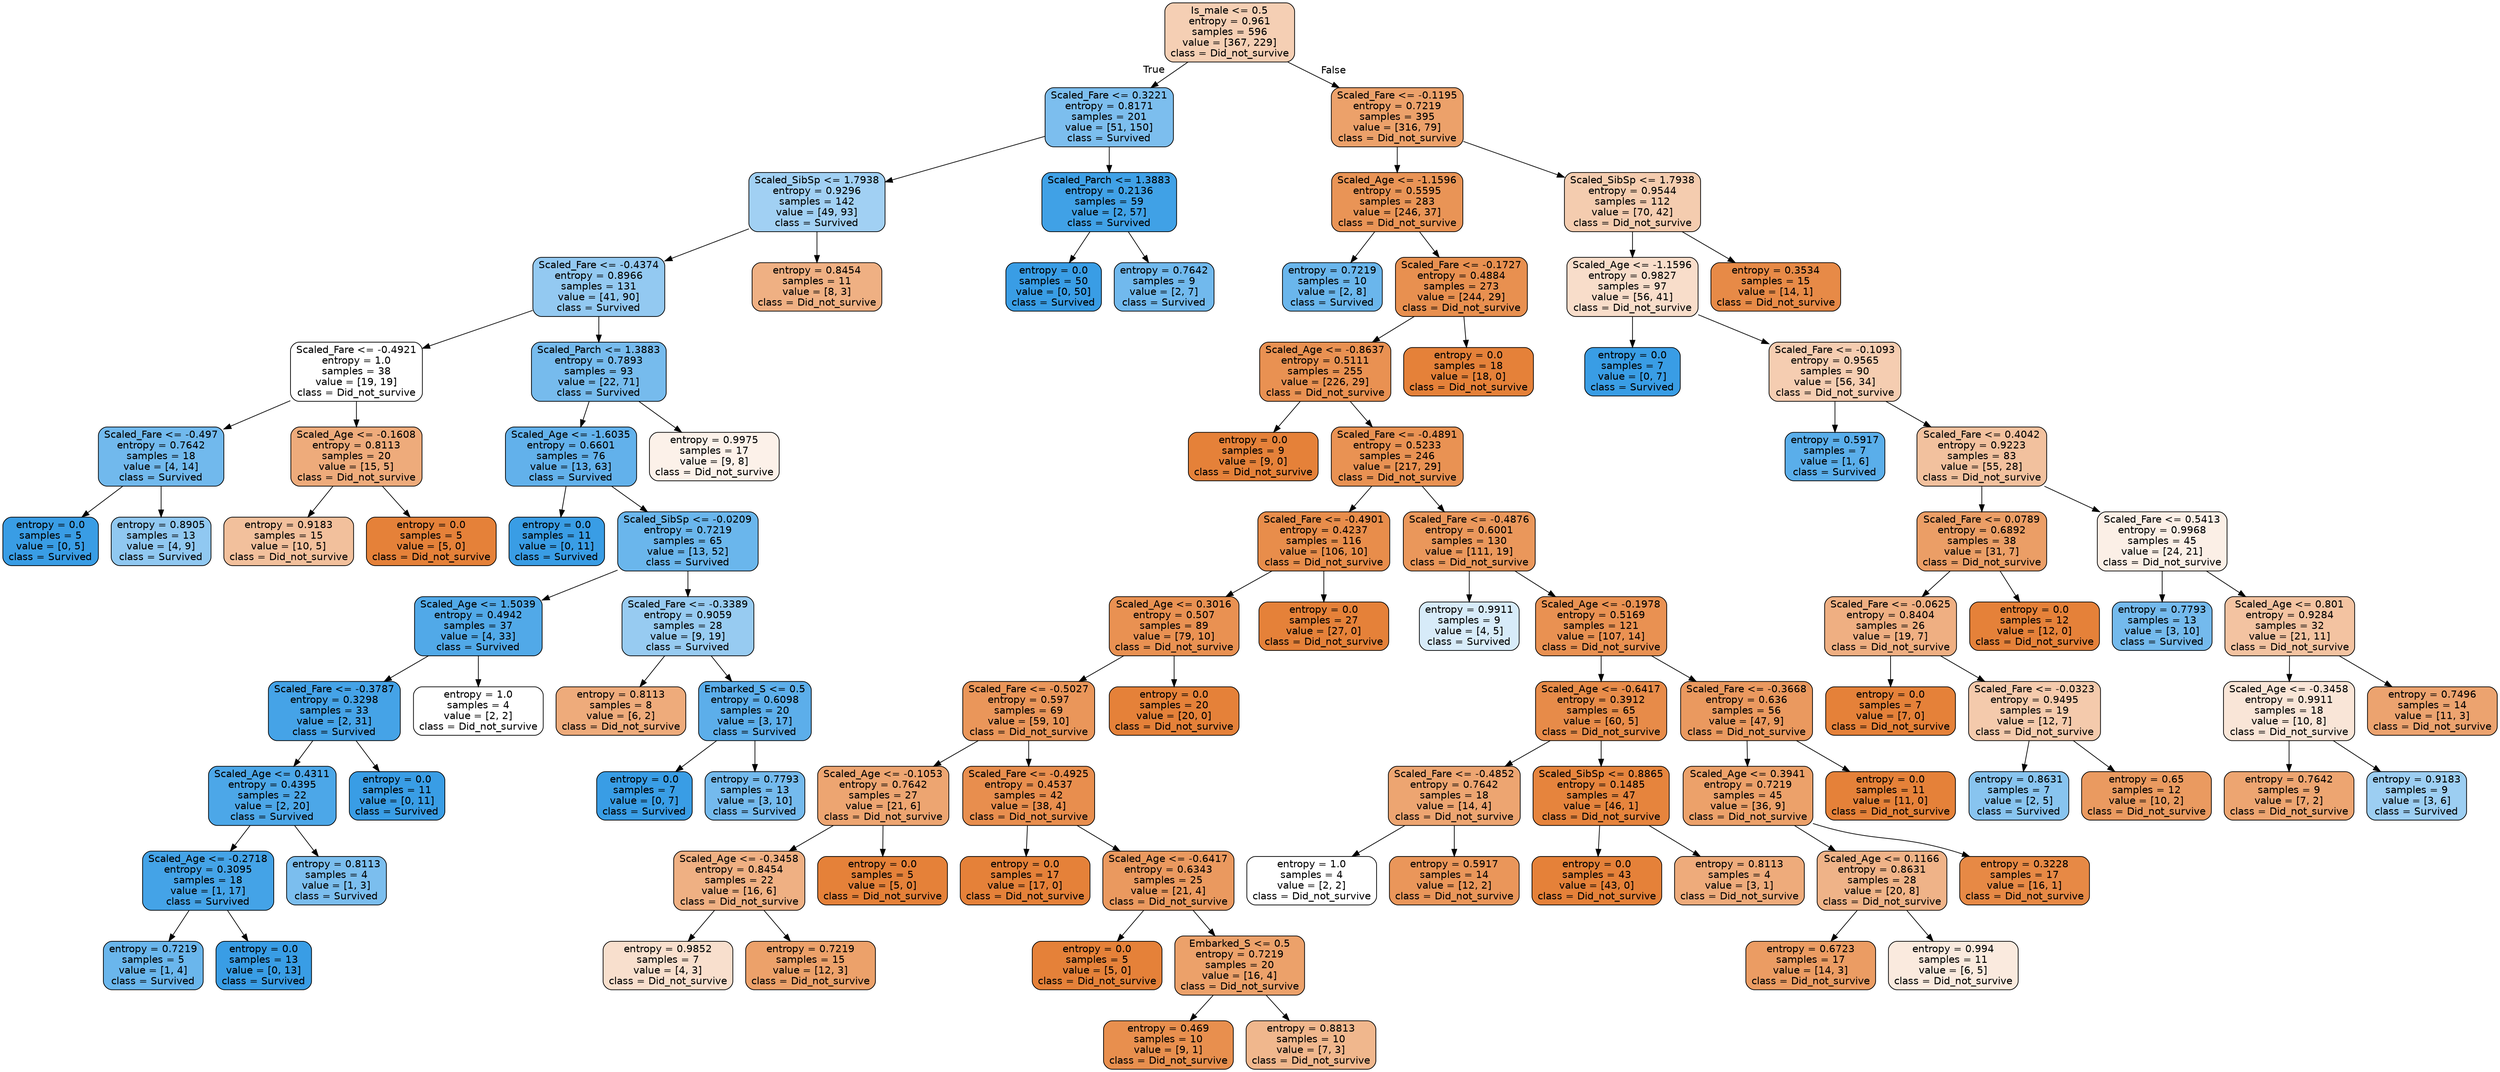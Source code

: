 digraph Tree {
node [shape=box, style="filled, rounded", color="black", fontname=helvetica] ;
edge [fontname=helvetica] ;
0 [label="Is_male <= 0.5\nentropy = 0.961\nsamples = 596\nvalue = [367, 229]\nclass = Did_not_survive", fillcolor="#e5813960"] ;
1 [label="Scaled_Fare <= 0.3221\nentropy = 0.8171\nsamples = 201\nvalue = [51, 150]\nclass = Survived", fillcolor="#399de5a8"] ;
0 -> 1 [labeldistance=2.5, labelangle=45, headlabel="True"] ;
2 [label="Scaled_SibSp <= 1.7938\nentropy = 0.9296\nsamples = 142\nvalue = [49, 93]\nclass = Survived", fillcolor="#399de579"] ;
1 -> 2 ;
3 [label="Scaled_Fare <= -0.4374\nentropy = 0.8966\nsamples = 131\nvalue = [41, 90]\nclass = Survived", fillcolor="#399de58b"] ;
2 -> 3 ;
4 [label="Scaled_Fare <= -0.4921\nentropy = 1.0\nsamples = 38\nvalue = [19, 19]\nclass = Did_not_survive", fillcolor="#e5813900"] ;
3 -> 4 ;
5 [label="Scaled_Fare <= -0.497\nentropy = 0.7642\nsamples = 18\nvalue = [4, 14]\nclass = Survived", fillcolor="#399de5b6"] ;
4 -> 5 ;
6 [label="entropy = 0.0\nsamples = 5\nvalue = [0, 5]\nclass = Survived", fillcolor="#399de5ff"] ;
5 -> 6 ;
7 [label="entropy = 0.8905\nsamples = 13\nvalue = [4, 9]\nclass = Survived", fillcolor="#399de58e"] ;
5 -> 7 ;
8 [label="Scaled_Age <= -0.1608\nentropy = 0.8113\nsamples = 20\nvalue = [15, 5]\nclass = Did_not_survive", fillcolor="#e58139aa"] ;
4 -> 8 ;
9 [label="entropy = 0.9183\nsamples = 15\nvalue = [10, 5]\nclass = Did_not_survive", fillcolor="#e581397f"] ;
8 -> 9 ;
10 [label="entropy = 0.0\nsamples = 5\nvalue = [5, 0]\nclass = Did_not_survive", fillcolor="#e58139ff"] ;
8 -> 10 ;
11 [label="Scaled_Parch <= 1.3883\nentropy = 0.7893\nsamples = 93\nvalue = [22, 71]\nclass = Survived", fillcolor="#399de5b0"] ;
3 -> 11 ;
12 [label="Scaled_Age <= -1.6035\nentropy = 0.6601\nsamples = 76\nvalue = [13, 63]\nclass = Survived", fillcolor="#399de5ca"] ;
11 -> 12 ;
13 [label="entropy = 0.0\nsamples = 11\nvalue = [0, 11]\nclass = Survived", fillcolor="#399de5ff"] ;
12 -> 13 ;
14 [label="Scaled_SibSp <= -0.0209\nentropy = 0.7219\nsamples = 65\nvalue = [13, 52]\nclass = Survived", fillcolor="#399de5bf"] ;
12 -> 14 ;
15 [label="Scaled_Age <= 1.5039\nentropy = 0.4942\nsamples = 37\nvalue = [4, 33]\nclass = Survived", fillcolor="#399de5e0"] ;
14 -> 15 ;
16 [label="Scaled_Fare <= -0.3787\nentropy = 0.3298\nsamples = 33\nvalue = [2, 31]\nclass = Survived", fillcolor="#399de5ef"] ;
15 -> 16 ;
17 [label="Scaled_Age <= 0.4311\nentropy = 0.4395\nsamples = 22\nvalue = [2, 20]\nclass = Survived", fillcolor="#399de5e6"] ;
16 -> 17 ;
18 [label="Scaled_Age <= -0.2718\nentropy = 0.3095\nsamples = 18\nvalue = [1, 17]\nclass = Survived", fillcolor="#399de5f0"] ;
17 -> 18 ;
19 [label="entropy = 0.7219\nsamples = 5\nvalue = [1, 4]\nclass = Survived", fillcolor="#399de5bf"] ;
18 -> 19 ;
20 [label="entropy = 0.0\nsamples = 13\nvalue = [0, 13]\nclass = Survived", fillcolor="#399de5ff"] ;
18 -> 20 ;
21 [label="entropy = 0.8113\nsamples = 4\nvalue = [1, 3]\nclass = Survived", fillcolor="#399de5aa"] ;
17 -> 21 ;
22 [label="entropy = 0.0\nsamples = 11\nvalue = [0, 11]\nclass = Survived", fillcolor="#399de5ff"] ;
16 -> 22 ;
23 [label="entropy = 1.0\nsamples = 4\nvalue = [2, 2]\nclass = Did_not_survive", fillcolor="#e5813900"] ;
15 -> 23 ;
24 [label="Scaled_Fare <= -0.3389\nentropy = 0.9059\nsamples = 28\nvalue = [9, 19]\nclass = Survived", fillcolor="#399de586"] ;
14 -> 24 ;
25 [label="entropy = 0.8113\nsamples = 8\nvalue = [6, 2]\nclass = Did_not_survive", fillcolor="#e58139aa"] ;
24 -> 25 ;
26 [label="Embarked_S <= 0.5\nentropy = 0.6098\nsamples = 20\nvalue = [3, 17]\nclass = Survived", fillcolor="#399de5d2"] ;
24 -> 26 ;
27 [label="entropy = 0.0\nsamples = 7\nvalue = [0, 7]\nclass = Survived", fillcolor="#399de5ff"] ;
26 -> 27 ;
28 [label="entropy = 0.7793\nsamples = 13\nvalue = [3, 10]\nclass = Survived", fillcolor="#399de5b3"] ;
26 -> 28 ;
29 [label="entropy = 0.9975\nsamples = 17\nvalue = [9, 8]\nclass = Did_not_survive", fillcolor="#e581391c"] ;
11 -> 29 ;
30 [label="entropy = 0.8454\nsamples = 11\nvalue = [8, 3]\nclass = Did_not_survive", fillcolor="#e581399f"] ;
2 -> 30 ;
31 [label="Scaled_Parch <= 1.3883\nentropy = 0.2136\nsamples = 59\nvalue = [2, 57]\nclass = Survived", fillcolor="#399de5f6"] ;
1 -> 31 ;
32 [label="entropy = 0.0\nsamples = 50\nvalue = [0, 50]\nclass = Survived", fillcolor="#399de5ff"] ;
31 -> 32 ;
33 [label="entropy = 0.7642\nsamples = 9\nvalue = [2, 7]\nclass = Survived", fillcolor="#399de5b6"] ;
31 -> 33 ;
34 [label="Scaled_Fare <= -0.1195\nentropy = 0.7219\nsamples = 395\nvalue = [316, 79]\nclass = Did_not_survive", fillcolor="#e58139bf"] ;
0 -> 34 [labeldistance=2.5, labelangle=-45, headlabel="False"] ;
35 [label="Scaled_Age <= -1.1596\nentropy = 0.5595\nsamples = 283\nvalue = [246, 37]\nclass = Did_not_survive", fillcolor="#e58139d9"] ;
34 -> 35 ;
36 [label="entropy = 0.7219\nsamples = 10\nvalue = [2, 8]\nclass = Survived", fillcolor="#399de5bf"] ;
35 -> 36 ;
37 [label="Scaled_Fare <= -0.1727\nentropy = 0.4884\nsamples = 273\nvalue = [244, 29]\nclass = Did_not_survive", fillcolor="#e58139e1"] ;
35 -> 37 ;
38 [label="Scaled_Age <= -0.8637\nentropy = 0.5111\nsamples = 255\nvalue = [226, 29]\nclass = Did_not_survive", fillcolor="#e58139de"] ;
37 -> 38 ;
39 [label="entropy = 0.0\nsamples = 9\nvalue = [9, 0]\nclass = Did_not_survive", fillcolor="#e58139ff"] ;
38 -> 39 ;
40 [label="Scaled_Fare <= -0.4891\nentropy = 0.5233\nsamples = 246\nvalue = [217, 29]\nclass = Did_not_survive", fillcolor="#e58139dd"] ;
38 -> 40 ;
41 [label="Scaled_Fare <= -0.4901\nentropy = 0.4237\nsamples = 116\nvalue = [106, 10]\nclass = Did_not_survive", fillcolor="#e58139e7"] ;
40 -> 41 ;
42 [label="Scaled_Age <= 0.3016\nentropy = 0.507\nsamples = 89\nvalue = [79, 10]\nclass = Did_not_survive", fillcolor="#e58139df"] ;
41 -> 42 ;
43 [label="Scaled_Fare <= -0.5027\nentropy = 0.597\nsamples = 69\nvalue = [59, 10]\nclass = Did_not_survive", fillcolor="#e58139d4"] ;
42 -> 43 ;
44 [label="Scaled_Age <= -0.1053\nentropy = 0.7642\nsamples = 27\nvalue = [21, 6]\nclass = Did_not_survive", fillcolor="#e58139b6"] ;
43 -> 44 ;
45 [label="Scaled_Age <= -0.3458\nentropy = 0.8454\nsamples = 22\nvalue = [16, 6]\nclass = Did_not_survive", fillcolor="#e581399f"] ;
44 -> 45 ;
46 [label="entropy = 0.9852\nsamples = 7\nvalue = [4, 3]\nclass = Did_not_survive", fillcolor="#e5813940"] ;
45 -> 46 ;
47 [label="entropy = 0.7219\nsamples = 15\nvalue = [12, 3]\nclass = Did_not_survive", fillcolor="#e58139bf"] ;
45 -> 47 ;
48 [label="entropy = 0.0\nsamples = 5\nvalue = [5, 0]\nclass = Did_not_survive", fillcolor="#e58139ff"] ;
44 -> 48 ;
49 [label="Scaled_Fare <= -0.4925\nentropy = 0.4537\nsamples = 42\nvalue = [38, 4]\nclass = Did_not_survive", fillcolor="#e58139e4"] ;
43 -> 49 ;
50 [label="entropy = 0.0\nsamples = 17\nvalue = [17, 0]\nclass = Did_not_survive", fillcolor="#e58139ff"] ;
49 -> 50 ;
51 [label="Scaled_Age <= -0.6417\nentropy = 0.6343\nsamples = 25\nvalue = [21, 4]\nclass = Did_not_survive", fillcolor="#e58139ce"] ;
49 -> 51 ;
52 [label="entropy = 0.0\nsamples = 5\nvalue = [5, 0]\nclass = Did_not_survive", fillcolor="#e58139ff"] ;
51 -> 52 ;
53 [label="Embarked_S <= 0.5\nentropy = 0.7219\nsamples = 20\nvalue = [16, 4]\nclass = Did_not_survive", fillcolor="#e58139bf"] ;
51 -> 53 ;
54 [label="entropy = 0.469\nsamples = 10\nvalue = [9, 1]\nclass = Did_not_survive", fillcolor="#e58139e3"] ;
53 -> 54 ;
55 [label="entropy = 0.8813\nsamples = 10\nvalue = [7, 3]\nclass = Did_not_survive", fillcolor="#e5813992"] ;
53 -> 55 ;
56 [label="entropy = 0.0\nsamples = 20\nvalue = [20, 0]\nclass = Did_not_survive", fillcolor="#e58139ff"] ;
42 -> 56 ;
57 [label="entropy = 0.0\nsamples = 27\nvalue = [27, 0]\nclass = Did_not_survive", fillcolor="#e58139ff"] ;
41 -> 57 ;
58 [label="Scaled_Fare <= -0.4876\nentropy = 0.6001\nsamples = 130\nvalue = [111, 19]\nclass = Did_not_survive", fillcolor="#e58139d3"] ;
40 -> 58 ;
59 [label="entropy = 0.9911\nsamples = 9\nvalue = [4, 5]\nclass = Survived", fillcolor="#399de533"] ;
58 -> 59 ;
60 [label="Scaled_Age <= -0.1978\nentropy = 0.5169\nsamples = 121\nvalue = [107, 14]\nclass = Did_not_survive", fillcolor="#e58139de"] ;
58 -> 60 ;
61 [label="Scaled_Age <= -0.6417\nentropy = 0.3912\nsamples = 65\nvalue = [60, 5]\nclass = Did_not_survive", fillcolor="#e58139ea"] ;
60 -> 61 ;
62 [label="Scaled_Fare <= -0.4852\nentropy = 0.7642\nsamples = 18\nvalue = [14, 4]\nclass = Did_not_survive", fillcolor="#e58139b6"] ;
61 -> 62 ;
63 [label="entropy = 1.0\nsamples = 4\nvalue = [2, 2]\nclass = Did_not_survive", fillcolor="#e5813900"] ;
62 -> 63 ;
64 [label="entropy = 0.5917\nsamples = 14\nvalue = [12, 2]\nclass = Did_not_survive", fillcolor="#e58139d4"] ;
62 -> 64 ;
65 [label="Scaled_SibSp <= 0.8865\nentropy = 0.1485\nsamples = 47\nvalue = [46, 1]\nclass = Did_not_survive", fillcolor="#e58139f9"] ;
61 -> 65 ;
66 [label="entropy = 0.0\nsamples = 43\nvalue = [43, 0]\nclass = Did_not_survive", fillcolor="#e58139ff"] ;
65 -> 66 ;
67 [label="entropy = 0.8113\nsamples = 4\nvalue = [3, 1]\nclass = Did_not_survive", fillcolor="#e58139aa"] ;
65 -> 67 ;
68 [label="Scaled_Fare <= -0.3668\nentropy = 0.636\nsamples = 56\nvalue = [47, 9]\nclass = Did_not_survive", fillcolor="#e58139ce"] ;
60 -> 68 ;
69 [label="Scaled_Age <= 0.3941\nentropy = 0.7219\nsamples = 45\nvalue = [36, 9]\nclass = Did_not_survive", fillcolor="#e58139bf"] ;
68 -> 69 ;
70 [label="Scaled_Age <= 0.1166\nentropy = 0.8631\nsamples = 28\nvalue = [20, 8]\nclass = Did_not_survive", fillcolor="#e5813999"] ;
69 -> 70 ;
71 [label="entropy = 0.6723\nsamples = 17\nvalue = [14, 3]\nclass = Did_not_survive", fillcolor="#e58139c8"] ;
70 -> 71 ;
72 [label="entropy = 0.994\nsamples = 11\nvalue = [6, 5]\nclass = Did_not_survive", fillcolor="#e581392a"] ;
70 -> 72 ;
73 [label="entropy = 0.3228\nsamples = 17\nvalue = [16, 1]\nclass = Did_not_survive", fillcolor="#e58139ef"] ;
69 -> 73 ;
74 [label="entropy = 0.0\nsamples = 11\nvalue = [11, 0]\nclass = Did_not_survive", fillcolor="#e58139ff"] ;
68 -> 74 ;
75 [label="entropy = 0.0\nsamples = 18\nvalue = [18, 0]\nclass = Did_not_survive", fillcolor="#e58139ff"] ;
37 -> 75 ;
76 [label="Scaled_SibSp <= 1.7938\nentropy = 0.9544\nsamples = 112\nvalue = [70, 42]\nclass = Did_not_survive", fillcolor="#e5813966"] ;
34 -> 76 ;
77 [label="Scaled_Age <= -1.1596\nentropy = 0.9827\nsamples = 97\nvalue = [56, 41]\nclass = Did_not_survive", fillcolor="#e5813944"] ;
76 -> 77 ;
78 [label="entropy = 0.0\nsamples = 7\nvalue = [0, 7]\nclass = Survived", fillcolor="#399de5ff"] ;
77 -> 78 ;
79 [label="Scaled_Fare <= -0.1093\nentropy = 0.9565\nsamples = 90\nvalue = [56, 34]\nclass = Did_not_survive", fillcolor="#e5813964"] ;
77 -> 79 ;
80 [label="entropy = 0.5917\nsamples = 7\nvalue = [1, 6]\nclass = Survived", fillcolor="#399de5d4"] ;
79 -> 80 ;
81 [label="Scaled_Fare <= 0.4042\nentropy = 0.9223\nsamples = 83\nvalue = [55, 28]\nclass = Did_not_survive", fillcolor="#e581397d"] ;
79 -> 81 ;
82 [label="Scaled_Fare <= 0.0789\nentropy = 0.6892\nsamples = 38\nvalue = [31, 7]\nclass = Did_not_survive", fillcolor="#e58139c5"] ;
81 -> 82 ;
83 [label="Scaled_Fare <= -0.0625\nentropy = 0.8404\nsamples = 26\nvalue = [19, 7]\nclass = Did_not_survive", fillcolor="#e58139a1"] ;
82 -> 83 ;
84 [label="entropy = 0.0\nsamples = 7\nvalue = [7, 0]\nclass = Did_not_survive", fillcolor="#e58139ff"] ;
83 -> 84 ;
85 [label="Scaled_Fare <= -0.0323\nentropy = 0.9495\nsamples = 19\nvalue = [12, 7]\nclass = Did_not_survive", fillcolor="#e581396a"] ;
83 -> 85 ;
86 [label="entropy = 0.8631\nsamples = 7\nvalue = [2, 5]\nclass = Survived", fillcolor="#399de599"] ;
85 -> 86 ;
87 [label="entropy = 0.65\nsamples = 12\nvalue = [10, 2]\nclass = Did_not_survive", fillcolor="#e58139cc"] ;
85 -> 87 ;
88 [label="entropy = 0.0\nsamples = 12\nvalue = [12, 0]\nclass = Did_not_survive", fillcolor="#e58139ff"] ;
82 -> 88 ;
89 [label="Scaled_Fare <= 0.5413\nentropy = 0.9968\nsamples = 45\nvalue = [24, 21]\nclass = Did_not_survive", fillcolor="#e5813920"] ;
81 -> 89 ;
90 [label="entropy = 0.7793\nsamples = 13\nvalue = [3, 10]\nclass = Survived", fillcolor="#399de5b3"] ;
89 -> 90 ;
91 [label="Scaled_Age <= 0.801\nentropy = 0.9284\nsamples = 32\nvalue = [21, 11]\nclass = Did_not_survive", fillcolor="#e5813979"] ;
89 -> 91 ;
92 [label="Scaled_Age <= -0.3458\nentropy = 0.9911\nsamples = 18\nvalue = [10, 8]\nclass = Did_not_survive", fillcolor="#e5813933"] ;
91 -> 92 ;
93 [label="entropy = 0.7642\nsamples = 9\nvalue = [7, 2]\nclass = Did_not_survive", fillcolor="#e58139b6"] ;
92 -> 93 ;
94 [label="entropy = 0.9183\nsamples = 9\nvalue = [3, 6]\nclass = Survived", fillcolor="#399de57f"] ;
92 -> 94 ;
95 [label="entropy = 0.7496\nsamples = 14\nvalue = [11, 3]\nclass = Did_not_survive", fillcolor="#e58139b9"] ;
91 -> 95 ;
96 [label="entropy = 0.3534\nsamples = 15\nvalue = [14, 1]\nclass = Did_not_survive", fillcolor="#e58139ed"] ;
76 -> 96 ;
}